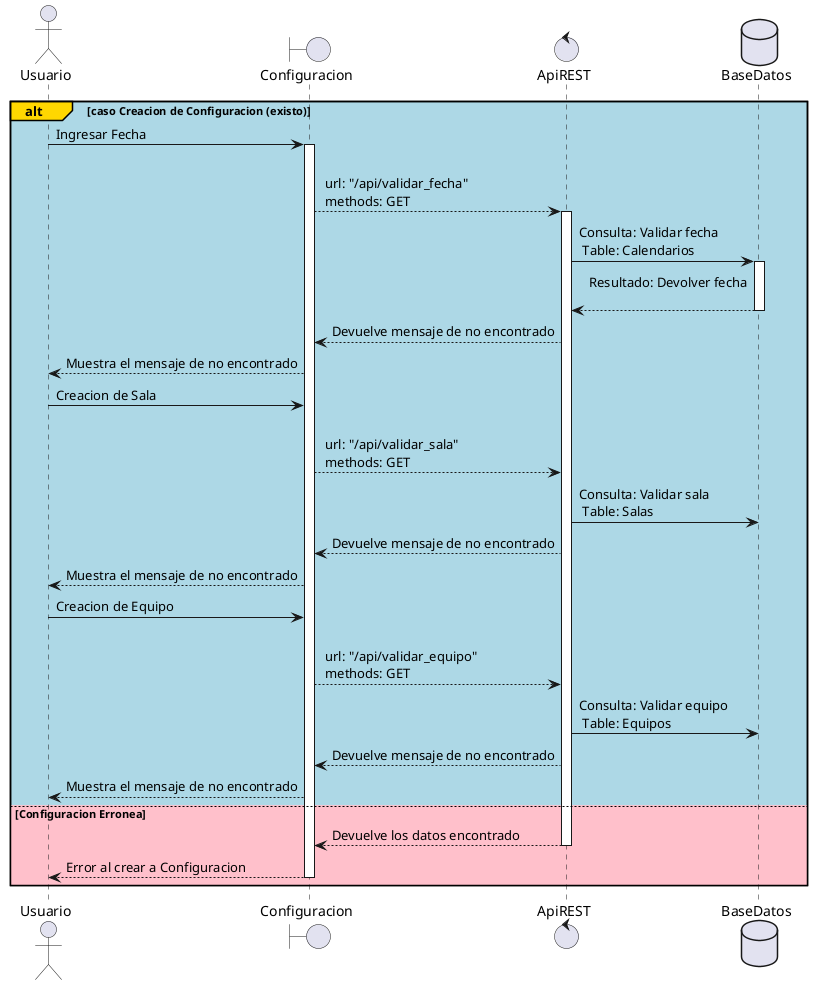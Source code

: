 @startuml
actor Usuario
boundary Configuracion
control ApiREST
database BaseDatos
alt#Gold #LightBlue caso Creacion de Configuracion (existo)
Usuario -> Configuracion: Ingresar Fecha
activate Configuracion

Configuracion --> ApiREST: \n url: "/api/validar_fecha"\n methods: GET 
Activate ApiREST

ApiREST -> BaseDatos: Consulta: Validar fecha\n Table: Calendarios
Activate BaseDatos
BaseDatos --> ApiREST: Resultado: Devolver fecha\n
deactivate BaseDatos
ApiREST --> Configuracion: Devuelve mensaje de no encontrado
Configuracion --> Usuario: Muestra el mensaje de no encontrado

Usuario -> Configuracion: Creacion de Sala
Configuracion --> ApiREST: \n url: "/api/validar_sala"\n methods: GET
ApiREST -> BaseDatos: Consulta: Validar sala\n Table: Salas
ApiREST --> Configuracion: Devuelve mensaje de no encontrado
Configuracion --> Usuario: Muestra el mensaje de no encontrado


Usuario -> Configuracion: Creacion de Equipo
Configuracion --> ApiREST: \n url: "/api/validar_equipo"\n methods: GET
ApiREST -> BaseDatos: Consulta: Validar equipo\n Table: Equipos
ApiREST --> Configuracion: Devuelve mensaje de no encontrado
Configuracion --> Usuario: Muestra el mensaje de no encontrado







else #Pink Configuracion Erronea

ApiREST --> Configuracion: Devuelve los datos encontrado
deactivate ApiREST

Configuracion --> Usuario: Error al crear a Configuracion
'destroy ApiREST

deactivate Configuracion
end

